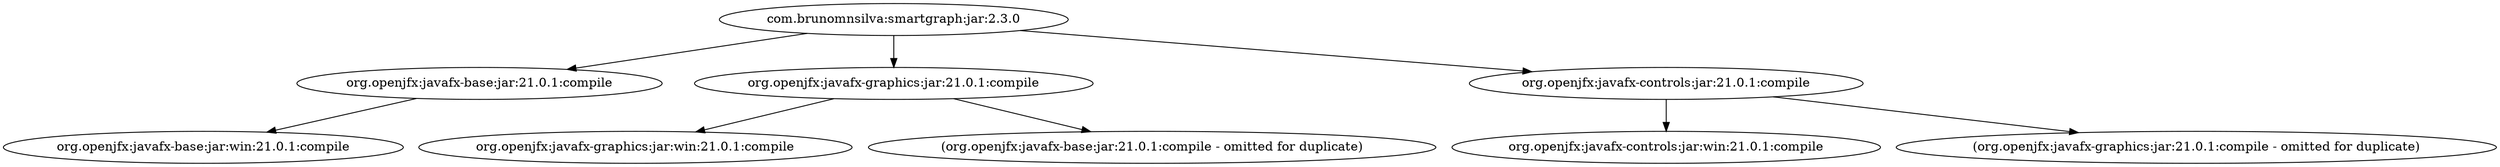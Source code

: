 digraph brunomnsilva__JavaFXSmartGraph {
	"com.brunomnsilva:smartgraph:jar:2.3.0" -> "org.openjfx:javafx-base:jar:21.0.1:compile" ; 
	"com.brunomnsilva:smartgraph:jar:2.3.0" -> "org.openjfx:javafx-graphics:jar:21.0.1:compile" ; 
	"com.brunomnsilva:smartgraph:jar:2.3.0" -> "org.openjfx:javafx-controls:jar:21.0.1:compile" ; 
	"org.openjfx:javafx-base:jar:21.0.1:compile" -> "org.openjfx:javafx-base:jar:win:21.0.1:compile" ; 
	"org.openjfx:javafx-graphics:jar:21.0.1:compile" -> "org.openjfx:javafx-graphics:jar:win:21.0.1:compile" ; 
	"org.openjfx:javafx-graphics:jar:21.0.1:compile" -> "(org.openjfx:javafx-base:jar:21.0.1:compile - omitted for duplicate)" ; 
	"org.openjfx:javafx-controls:jar:21.0.1:compile" -> "org.openjfx:javafx-controls:jar:win:21.0.1:compile" ; 
	"org.openjfx:javafx-controls:jar:21.0.1:compile" -> "(org.openjfx:javafx-graphics:jar:21.0.1:compile - omitted for duplicate)" ; 
}
